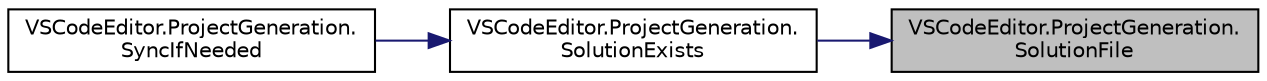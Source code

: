 digraph "VSCodeEditor.ProjectGeneration.SolutionFile"
{
 // LATEX_PDF_SIZE
  edge [fontname="Helvetica",fontsize="10",labelfontname="Helvetica",labelfontsize="10"];
  node [fontname="Helvetica",fontsize="10",shape=record];
  rankdir="RL";
  Node1 [label="VSCodeEditor.ProjectGeneration.\lSolutionFile",height=0.2,width=0.4,color="black", fillcolor="grey75", style="filled", fontcolor="black",tooltip=" "];
  Node1 -> Node2 [dir="back",color="midnightblue",fontsize="10",style="solid",fontname="Helvetica"];
  Node2 [label="VSCodeEditor.ProjectGeneration.\lSolutionExists",height=0.2,width=0.4,color="black", fillcolor="white", style="filled",URL="$class_v_s_code_editor_1_1_project_generation.html#ad3895e06fcd00a4aa29e456e912b82d8",tooltip=" "];
  Node2 -> Node3 [dir="back",color="midnightblue",fontsize="10",style="solid",fontname="Helvetica"];
  Node3 [label="VSCodeEditor.ProjectGeneration.\lSyncIfNeeded",height=0.2,width=0.4,color="black", fillcolor="white", style="filled",URL="$class_v_s_code_editor_1_1_project_generation.html#a2b1552956b45f8d60f4637c43de6f1eb",tooltip="Syncs the scripting solution if any affected files are relevant."];
}
